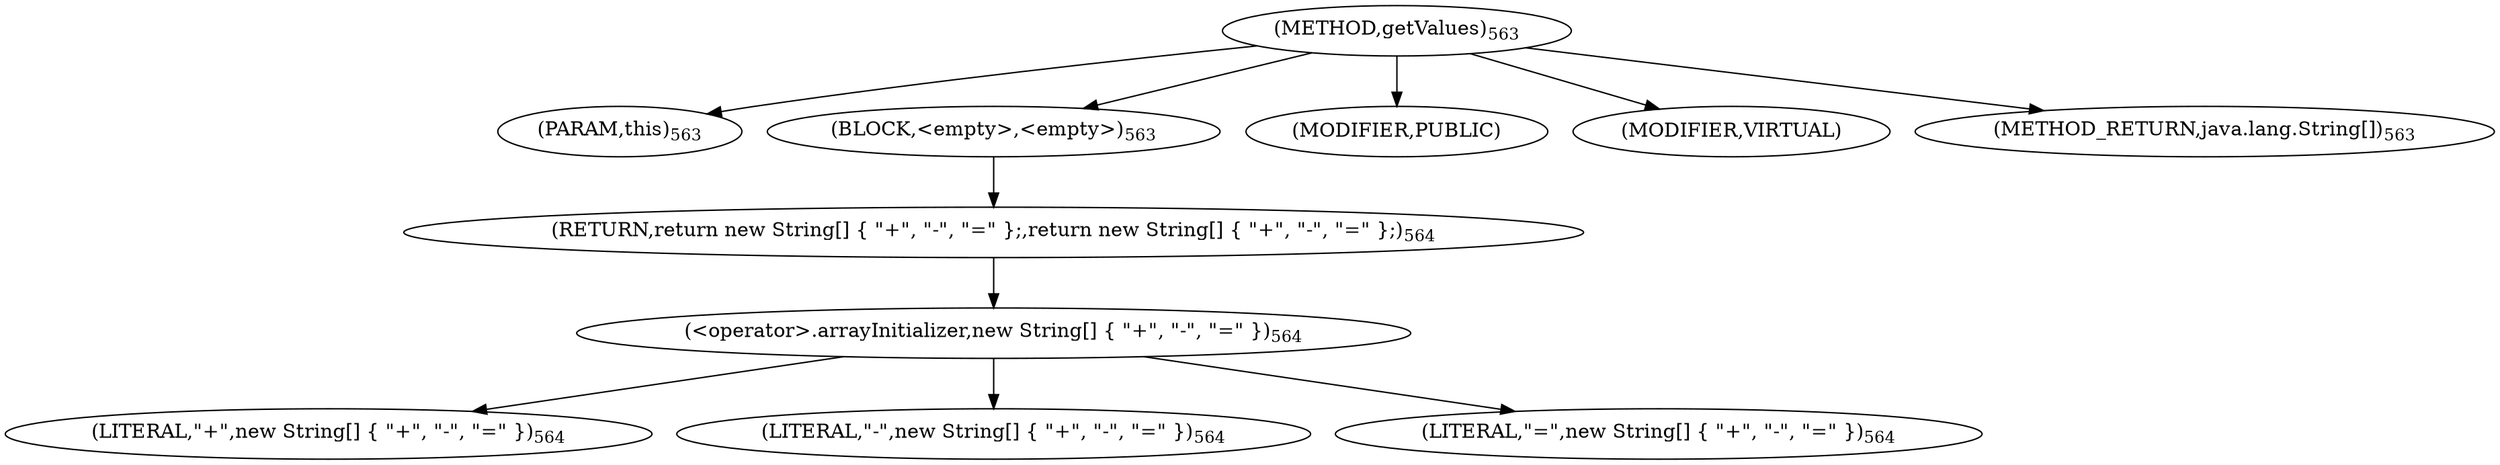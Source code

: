 digraph "getValues" {  
"1178" [label = <(METHOD,getValues)<SUB>563</SUB>> ]
"1179" [label = <(PARAM,this)<SUB>563</SUB>> ]
"1180" [label = <(BLOCK,&lt;empty&gt;,&lt;empty&gt;)<SUB>563</SUB>> ]
"1181" [label = <(RETURN,return new String[] { &quot;+&quot;, &quot;-&quot;, &quot;=&quot; };,return new String[] { &quot;+&quot;, &quot;-&quot;, &quot;=&quot; };)<SUB>564</SUB>> ]
"1182" [label = <(&lt;operator&gt;.arrayInitializer,new String[] { &quot;+&quot;, &quot;-&quot;, &quot;=&quot; })<SUB>564</SUB>> ]
"1183" [label = <(LITERAL,&quot;+&quot;,new String[] { &quot;+&quot;, &quot;-&quot;, &quot;=&quot; })<SUB>564</SUB>> ]
"1184" [label = <(LITERAL,&quot;-&quot;,new String[] { &quot;+&quot;, &quot;-&quot;, &quot;=&quot; })<SUB>564</SUB>> ]
"1185" [label = <(LITERAL,&quot;=&quot;,new String[] { &quot;+&quot;, &quot;-&quot;, &quot;=&quot; })<SUB>564</SUB>> ]
"1186" [label = <(MODIFIER,PUBLIC)> ]
"1187" [label = <(MODIFIER,VIRTUAL)> ]
"1188" [label = <(METHOD_RETURN,java.lang.String[])<SUB>563</SUB>> ]
  "1178" -> "1179" 
  "1178" -> "1180" 
  "1178" -> "1186" 
  "1178" -> "1187" 
  "1178" -> "1188" 
  "1180" -> "1181" 
  "1181" -> "1182" 
  "1182" -> "1183" 
  "1182" -> "1184" 
  "1182" -> "1185" 
}
